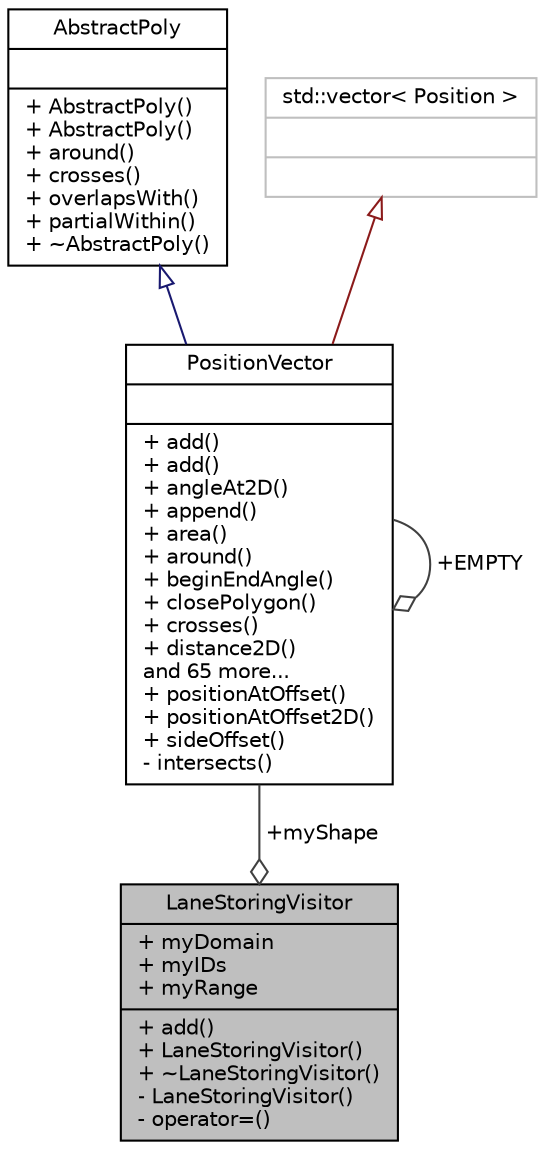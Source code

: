 digraph "LaneStoringVisitor"
{
  edge [fontname="Helvetica",fontsize="10",labelfontname="Helvetica",labelfontsize="10"];
  node [fontname="Helvetica",fontsize="10",shape=record];
  Node1 [label="{LaneStoringVisitor\n|+ myDomain\l+ myIDs\l+ myRange\l|+ add()\l+ LaneStoringVisitor()\l+ ~LaneStoringVisitor()\l- LaneStoringVisitor()\l- operator=()\l}",height=0.2,width=0.4,color="black", fillcolor="grey75", style="filled", fontcolor="black"];
  Node2 -> Node1 [color="grey25",fontsize="10",style="solid",label=" +myShape" ,arrowhead="odiamond",fontname="Helvetica"];
  Node2 [label="{PositionVector\n||+ add()\l+ add()\l+ angleAt2D()\l+ append()\l+ area()\l+ around()\l+ beginEndAngle()\l+ closePolygon()\l+ crosses()\l+ distance2D()\land 65 more...\l+ positionAtOffset()\l+ positionAtOffset2D()\l+ sideOffset()\l- intersects()\l}",height=0.2,width=0.4,color="black", fillcolor="white", style="filled",URL="$da/d56/class_position_vector.html",tooltip="A list of positions. "];
  Node3 -> Node2 [dir="back",color="midnightblue",fontsize="10",style="solid",arrowtail="onormal",fontname="Helvetica"];
  Node3 [label="{AbstractPoly\n||+ AbstractPoly()\l+ AbstractPoly()\l+ around()\l+ crosses()\l+ overlapsWith()\l+ partialWithin()\l+ ~AbstractPoly()\l}",height=0.2,width=0.4,color="black", fillcolor="white", style="filled",URL="$de/d1a/class_abstract_poly.html"];
  Node4 -> Node2 [dir="back",color="firebrick4",fontsize="10",style="solid",arrowtail="onormal",fontname="Helvetica"];
  Node4 [label="{std::vector\< Position \>\n||}",height=0.2,width=0.4,color="grey75", fillcolor="white", style="filled"];
  Node2 -> Node2 [color="grey25",fontsize="10",style="solid",label=" +EMPTY" ,arrowhead="odiamond",fontname="Helvetica"];
}
